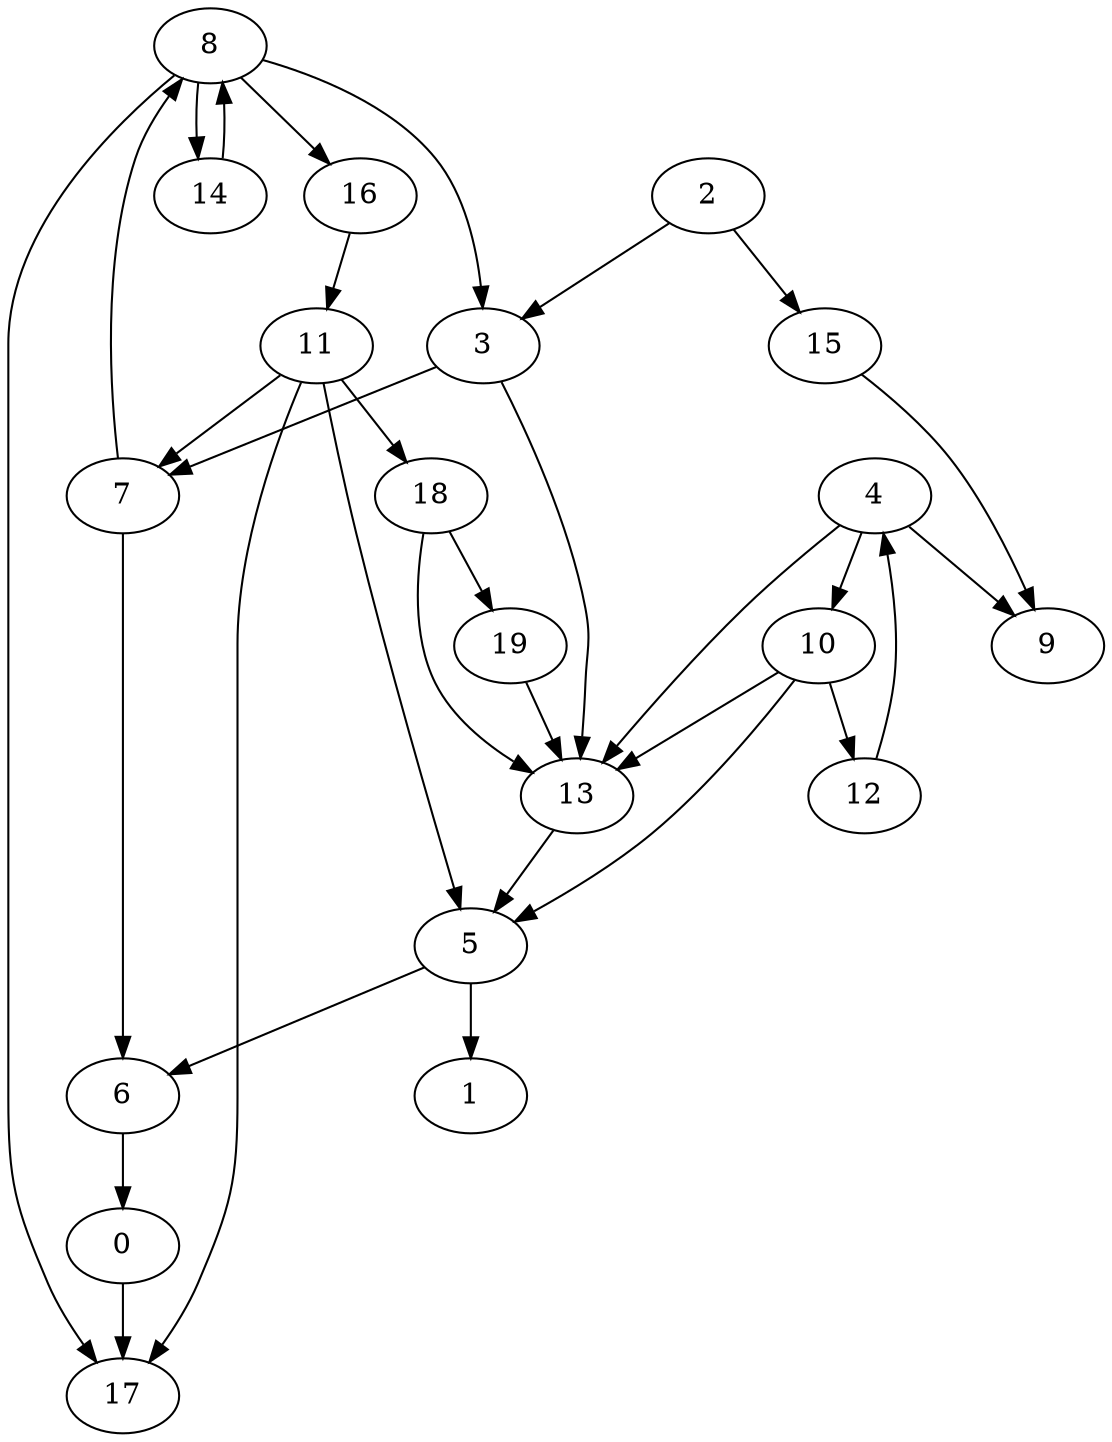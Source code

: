 strict digraph "" {
	0 -> 17;
	2 -> 3;
	2 -> 15;
	3 -> 7;
	3 -> 13;
	15 -> 9;
	7 -> 6;
	7 -> 8;
	13 -> 5;
	4 -> 13;
	4 -> 9;
	4 -> 10;
	10 -> 13;
	10 -> 5;
	10 -> 12;
	5 -> 1;
	5 -> 6;
	6 -> 0;
	8 -> 17;
	8 -> 3;
	8 -> 14;
	8 -> 16;
	14 -> 8;
	16 -> 11;
	12 -> 4;
	11 -> 17;
	11 -> 7;
	11 -> 5;
	11 -> 18;
	18 -> 13;
	18 -> 19;
	19 -> 13;
}
